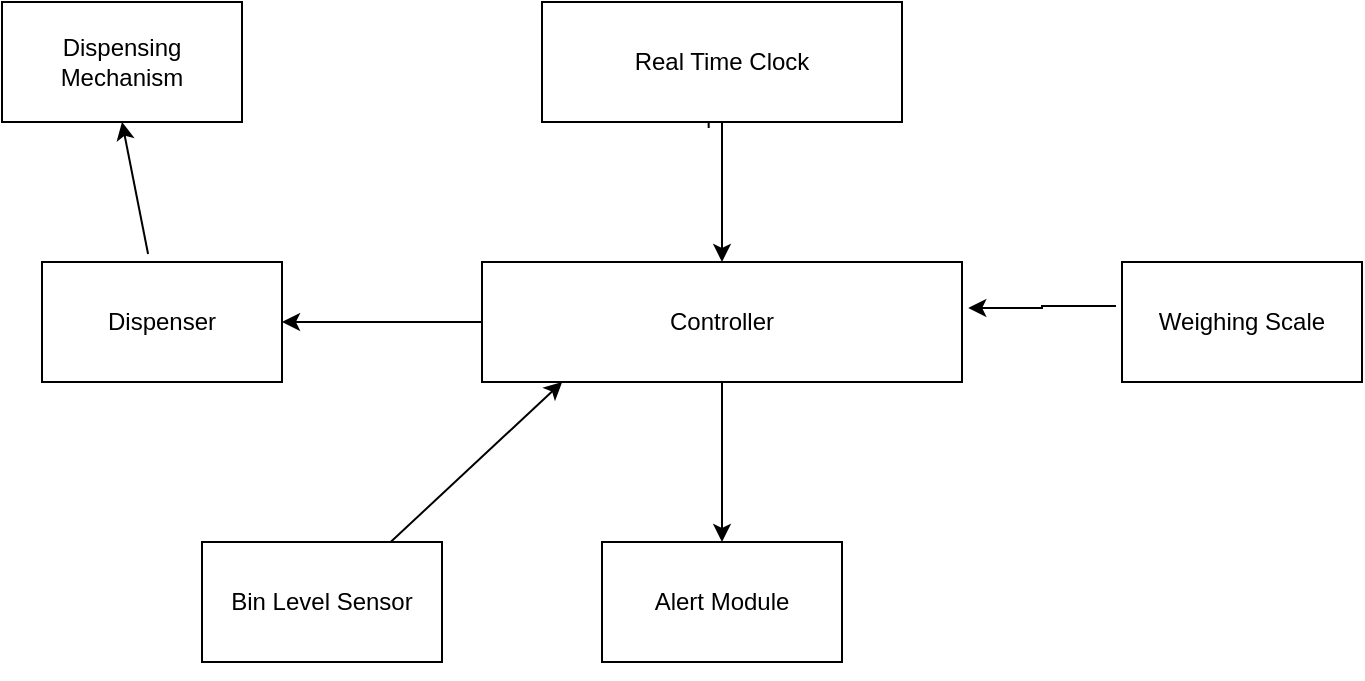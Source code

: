<mxfile version="28.1.0">
  <diagram name="Page-1" id="llio4vYwCduqVfQrdFyV">
    <mxGraphModel dx="1426" dy="777" grid="1" gridSize="10" guides="1" tooltips="1" connect="1" arrows="1" fold="1" page="1" pageScale="1" pageWidth="850" pageHeight="1100" math="0" shadow="0">
      <root>
        <mxCell id="0" />
        <mxCell id="1" parent="0" />
        <mxCell id="bi-rmyPJlIDKk1fOFVB9-3" value="" style="edgeStyle=orthogonalEdgeStyle;rounded=0;orthogonalLoop=1;jettySize=auto;html=1;exitX=0.463;exitY=1.05;exitDx=0;exitDy=0;exitPerimeter=0;entryX=0.5;entryY=0;entryDx=0;entryDy=0;" edge="1" parent="1" source="bi-rmyPJlIDKk1fOFVB9-2" target="bi-rmyPJlIDKk1fOFVB9-1">
          <mxGeometry relative="1" as="geometry">
            <mxPoint x="470" y="130" as="targetPoint" />
            <Array as="points">
              <mxPoint x="440" y="83" />
            </Array>
          </mxGeometry>
        </mxCell>
        <mxCell id="bi-rmyPJlIDKk1fOFVB9-5" value="" style="edgeStyle=orthogonalEdgeStyle;rounded=0;orthogonalLoop=1;jettySize=auto;html=1;exitX=-0.025;exitY=0.367;exitDx=0;exitDy=0;exitPerimeter=0;entryX=1.013;entryY=0.383;entryDx=0;entryDy=0;entryPerimeter=0;" edge="1" parent="1" source="bi-rmyPJlIDKk1fOFVB9-4" target="bi-rmyPJlIDKk1fOFVB9-1">
          <mxGeometry relative="1" as="geometry">
            <mxPoint x="610" y="180" as="sourcePoint" />
            <mxPoint x="570" y="182" as="targetPoint" />
          </mxGeometry>
        </mxCell>
        <mxCell id="bi-rmyPJlIDKk1fOFVB9-7" value="" style="edgeStyle=orthogonalEdgeStyle;rounded=0;orthogonalLoop=1;jettySize=auto;html=1;" edge="1" parent="1" source="bi-rmyPJlIDKk1fOFVB9-1" target="bi-rmyPJlIDKk1fOFVB9-6">
          <mxGeometry relative="1" as="geometry" />
        </mxCell>
        <mxCell id="bi-rmyPJlIDKk1fOFVB9-9" value="" style="edgeStyle=orthogonalEdgeStyle;rounded=0;orthogonalLoop=1;jettySize=auto;html=1;" edge="1" parent="1" source="bi-rmyPJlIDKk1fOFVB9-1" target="bi-rmyPJlIDKk1fOFVB9-8">
          <mxGeometry relative="1" as="geometry" />
        </mxCell>
        <mxCell id="bi-rmyPJlIDKk1fOFVB9-1" value="Controller" style="rounded=0;whiteSpace=wrap;html=1;" vertex="1" parent="1">
          <mxGeometry x="320" y="160" width="240" height="60" as="geometry" />
        </mxCell>
        <mxCell id="bi-rmyPJlIDKk1fOFVB9-2" value="Real Time Clock" style="rounded=0;whiteSpace=wrap;html=1;" vertex="1" parent="1">
          <mxGeometry x="350" y="30" width="180" height="60" as="geometry" />
        </mxCell>
        <mxCell id="bi-rmyPJlIDKk1fOFVB9-4" value="Weighing Scale" style="whiteSpace=wrap;html=1;rounded=0;" vertex="1" parent="1">
          <mxGeometry x="640" y="160" width="120" height="60" as="geometry" />
        </mxCell>
        <mxCell id="bi-rmyPJlIDKk1fOFVB9-6" value="Dispenser" style="whiteSpace=wrap;html=1;rounded=0;" vertex="1" parent="1">
          <mxGeometry x="100" y="160" width="120" height="60" as="geometry" />
        </mxCell>
        <mxCell id="bi-rmyPJlIDKk1fOFVB9-8" value="Alert Module" style="whiteSpace=wrap;html=1;rounded=0;" vertex="1" parent="1">
          <mxGeometry x="380" y="300" width="120" height="60" as="geometry" />
        </mxCell>
        <mxCell id="bi-rmyPJlIDKk1fOFVB9-10" value="" style="endArrow=classic;html=1;rounded=0;entryX=0.167;entryY=1;entryDx=0;entryDy=0;entryPerimeter=0;" edge="1" parent="1" target="bi-rmyPJlIDKk1fOFVB9-1">
          <mxGeometry width="50" height="50" relative="1" as="geometry">
            <mxPoint x="210" y="360" as="sourcePoint" />
            <mxPoint x="320" y="290" as="targetPoint" />
          </mxGeometry>
        </mxCell>
        <mxCell id="bi-rmyPJlIDKk1fOFVB9-13" value="Bin Level Sensor" style="rounded=0;whiteSpace=wrap;html=1;" vertex="1" parent="1">
          <mxGeometry x="180" y="300" width="120" height="60" as="geometry" />
        </mxCell>
        <mxCell id="bi-rmyPJlIDKk1fOFVB9-16" value="" style="endArrow=classic;html=1;rounded=0;exitX=0.442;exitY=-0.067;exitDx=0;exitDy=0;exitPerimeter=0;entryX=0.5;entryY=1;entryDx=0;entryDy=0;" edge="1" parent="1" source="bi-rmyPJlIDKk1fOFVB9-6" target="bi-rmyPJlIDKk1fOFVB9-17">
          <mxGeometry width="50" height="50" relative="1" as="geometry">
            <mxPoint x="170" y="90" as="sourcePoint" />
            <mxPoint x="130" y="120" as="targetPoint" />
          </mxGeometry>
        </mxCell>
        <mxCell id="bi-rmyPJlIDKk1fOFVB9-17" value="Dispensing Mechanism" style="rounded=0;whiteSpace=wrap;html=1;" vertex="1" parent="1">
          <mxGeometry x="80" y="30" width="120" height="60" as="geometry" />
        </mxCell>
      </root>
    </mxGraphModel>
  </diagram>
</mxfile>
